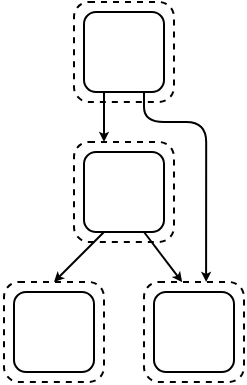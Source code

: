 <mxfile version="24.7.16">
  <diagram id="WvHjm1HEhhVKs3oMtiiu" name="Page-1">
    <mxGraphModel dx="1312" dy="1077" grid="1" gridSize="10" guides="1" tooltips="1" connect="1" arrows="1" fold="1" page="1" pageScale="1" pageWidth="1100" pageHeight="850" math="1" shadow="0">
      <root>
        <mxCell id="0" />
        <mxCell id="1" parent="0" />
        <mxCell id="IO7KRobvB7nzwyzYiEcC-14" value="" style="rounded=1;whiteSpace=wrap;html=1;fillColor=none;aspect=fixed;dashed=1;strokeColor=#000000;" parent="1" vertex="1">
          <mxGeometry x="75" y="100" width="50" height="50" as="geometry" />
        </mxCell>
        <mxCell id="IO7KRobvB7nzwyzYiEcC-15" value="" style="rounded=1;whiteSpace=wrap;html=1;fillColor=none;aspect=fixed;dashed=1;strokeColor=#000000;" parent="1" vertex="1">
          <mxGeometry x="75" y="30" width="50" height="50" as="geometry" />
        </mxCell>
        <mxCell id="IO7KRobvB7nzwyzYiEcC-16" value="&lt;div style=&quot;&quot;&gt;&lt;br&gt;&lt;/div&gt;" style="rounded=1;whiteSpace=wrap;html=1;fillColor=none;aspect=fixed;align=center;" parent="1" vertex="1">
          <mxGeometry x="80" y="35" width="40" height="40" as="geometry" />
        </mxCell>
        <mxCell id="IO7KRobvB7nzwyzYiEcC-17" value="" style="rounded=1;whiteSpace=wrap;html=1;fillColor=none;aspect=fixed;verticalAlign=middle;horizontal=1;labelPosition=center;verticalLabelPosition=middle;align=center;fontSize=16;" parent="1" vertex="1">
          <mxGeometry x="80" y="105" width="40" height="40" as="geometry" />
        </mxCell>
        <mxCell id="IO7KRobvB7nzwyzYiEcC-18" value="" style="rounded=1;whiteSpace=wrap;html=1;fillColor=none;aspect=fixed;dashed=1;strokeColor=#000000;" parent="1" vertex="1">
          <mxGeometry x="110" y="170" width="50" height="50" as="geometry" />
        </mxCell>
        <mxCell id="IO7KRobvB7nzwyzYiEcC-19" value="" style="rounded=1;whiteSpace=wrap;html=1;fillColor=none;aspect=fixed;verticalAlign=middle;horizontal=1;labelPosition=center;verticalLabelPosition=middle;align=center;fontSize=16;" parent="1" vertex="1">
          <mxGeometry x="115" y="175" width="40" height="40" as="geometry" />
        </mxCell>
        <mxCell id="IO7KRobvB7nzwyzYiEcC-20" value="" style="rounded=1;whiteSpace=wrap;html=1;fillColor=none;aspect=fixed;dashed=1;strokeColor=#000000;" parent="1" vertex="1">
          <mxGeometry x="40" y="170" width="50" height="50" as="geometry" />
        </mxCell>
        <mxCell id="IO7KRobvB7nzwyzYiEcC-21" value="" style="rounded=1;whiteSpace=wrap;html=1;fillColor=none;aspect=fixed;verticalAlign=middle;horizontal=1;labelPosition=center;verticalLabelPosition=middle;align=center;fontSize=16;" parent="1" vertex="1">
          <mxGeometry x="45" y="175" width="40" height="40" as="geometry" />
        </mxCell>
        <mxCell id="IO7KRobvB7nzwyzYiEcC-22" style="edgeStyle=orthogonalEdgeStyle;rounded=0;orthogonalLoop=1;jettySize=auto;html=1;entryX=0.318;entryY=-0.012;entryDx=0;entryDy=0;entryPerimeter=0;endSize=2;exitX=0.25;exitY=1;exitDx=0;exitDy=0;" parent="1" source="IO7KRobvB7nzwyzYiEcC-16" edge="1">
          <mxGeometry relative="1" as="geometry">
            <mxPoint x="100" y="85" as="sourcePoint" />
            <mxPoint x="90" y="100" as="targetPoint" />
            <Array as="points">
              <mxPoint x="90" y="85" />
              <mxPoint x="90" y="85" />
            </Array>
          </mxGeometry>
        </mxCell>
        <mxCell id="IO7KRobvB7nzwyzYiEcC-23" style="edgeStyle=orthogonalEdgeStyle;rounded=1;orthogonalLoop=1;jettySize=auto;html=1;exitX=0.75;exitY=1;exitDx=0;exitDy=0;entryX=0.621;entryY=-0.001;entryDx=0;entryDy=0;endSize=2;entryPerimeter=0;" parent="1" source="IO7KRobvB7nzwyzYiEcC-16" target="IO7KRobvB7nzwyzYiEcC-18" edge="1">
          <mxGeometry relative="1" as="geometry">
            <Array as="points">
              <mxPoint x="110" y="90" />
              <mxPoint x="141" y="90" />
            </Array>
            <mxPoint x="111" y="75" as="sourcePoint" />
            <mxPoint x="138" y="160" as="targetPoint" />
          </mxGeometry>
        </mxCell>
        <mxCell id="IO7KRobvB7nzwyzYiEcC-24" style="rounded=0;orthogonalLoop=1;jettySize=auto;html=1;exitX=0.25;exitY=1;exitDx=0;exitDy=0;entryX=0.5;entryY=0;entryDx=0;entryDy=0;endSize=2;" parent="1" source="IO7KRobvB7nzwyzYiEcC-17" target="IO7KRobvB7nzwyzYiEcC-20" edge="1">
          <mxGeometry relative="1" as="geometry">
            <mxPoint x="90" y="150" as="sourcePoint" />
            <mxPoint x="67" y="175" as="targetPoint" />
          </mxGeometry>
        </mxCell>
        <mxCell id="IO7KRobvB7nzwyzYiEcC-25" style="rounded=0;orthogonalLoop=1;jettySize=auto;html=1;exitX=0.75;exitY=1;exitDx=0;exitDy=0;entryX=0.382;entryY=0.002;entryDx=0;entryDy=0;endSize=2;entryPerimeter=0;" parent="1" source="IO7KRobvB7nzwyzYiEcC-17" target="IO7KRobvB7nzwyzYiEcC-18" edge="1">
          <mxGeometry relative="1" as="geometry">
            <mxPoint x="100" y="155" as="sourcePoint" />
            <mxPoint x="75" y="180" as="targetPoint" />
          </mxGeometry>
        </mxCell>
        <mxCell id="IO7KRobvB7nzwyzYiEcC-27" value="" style="rounded=1;whiteSpace=wrap;html=1;fillColor=none;strokeColor=none;" parent="1" vertex="1">
          <mxGeometry x="40" y="29" width="120" height="5" as="geometry" />
        </mxCell>
        <mxCell id="IO7KRobvB7nzwyzYiEcC-28" value="" style="rounded=1;whiteSpace=wrap;html=1;fillColor=none;strokeColor=none;rotation=90;" parent="1" vertex="1">
          <mxGeometry x="-19" y="122.5" width="120" height="5" as="geometry" />
        </mxCell>
      </root>
    </mxGraphModel>
  </diagram>
</mxfile>
